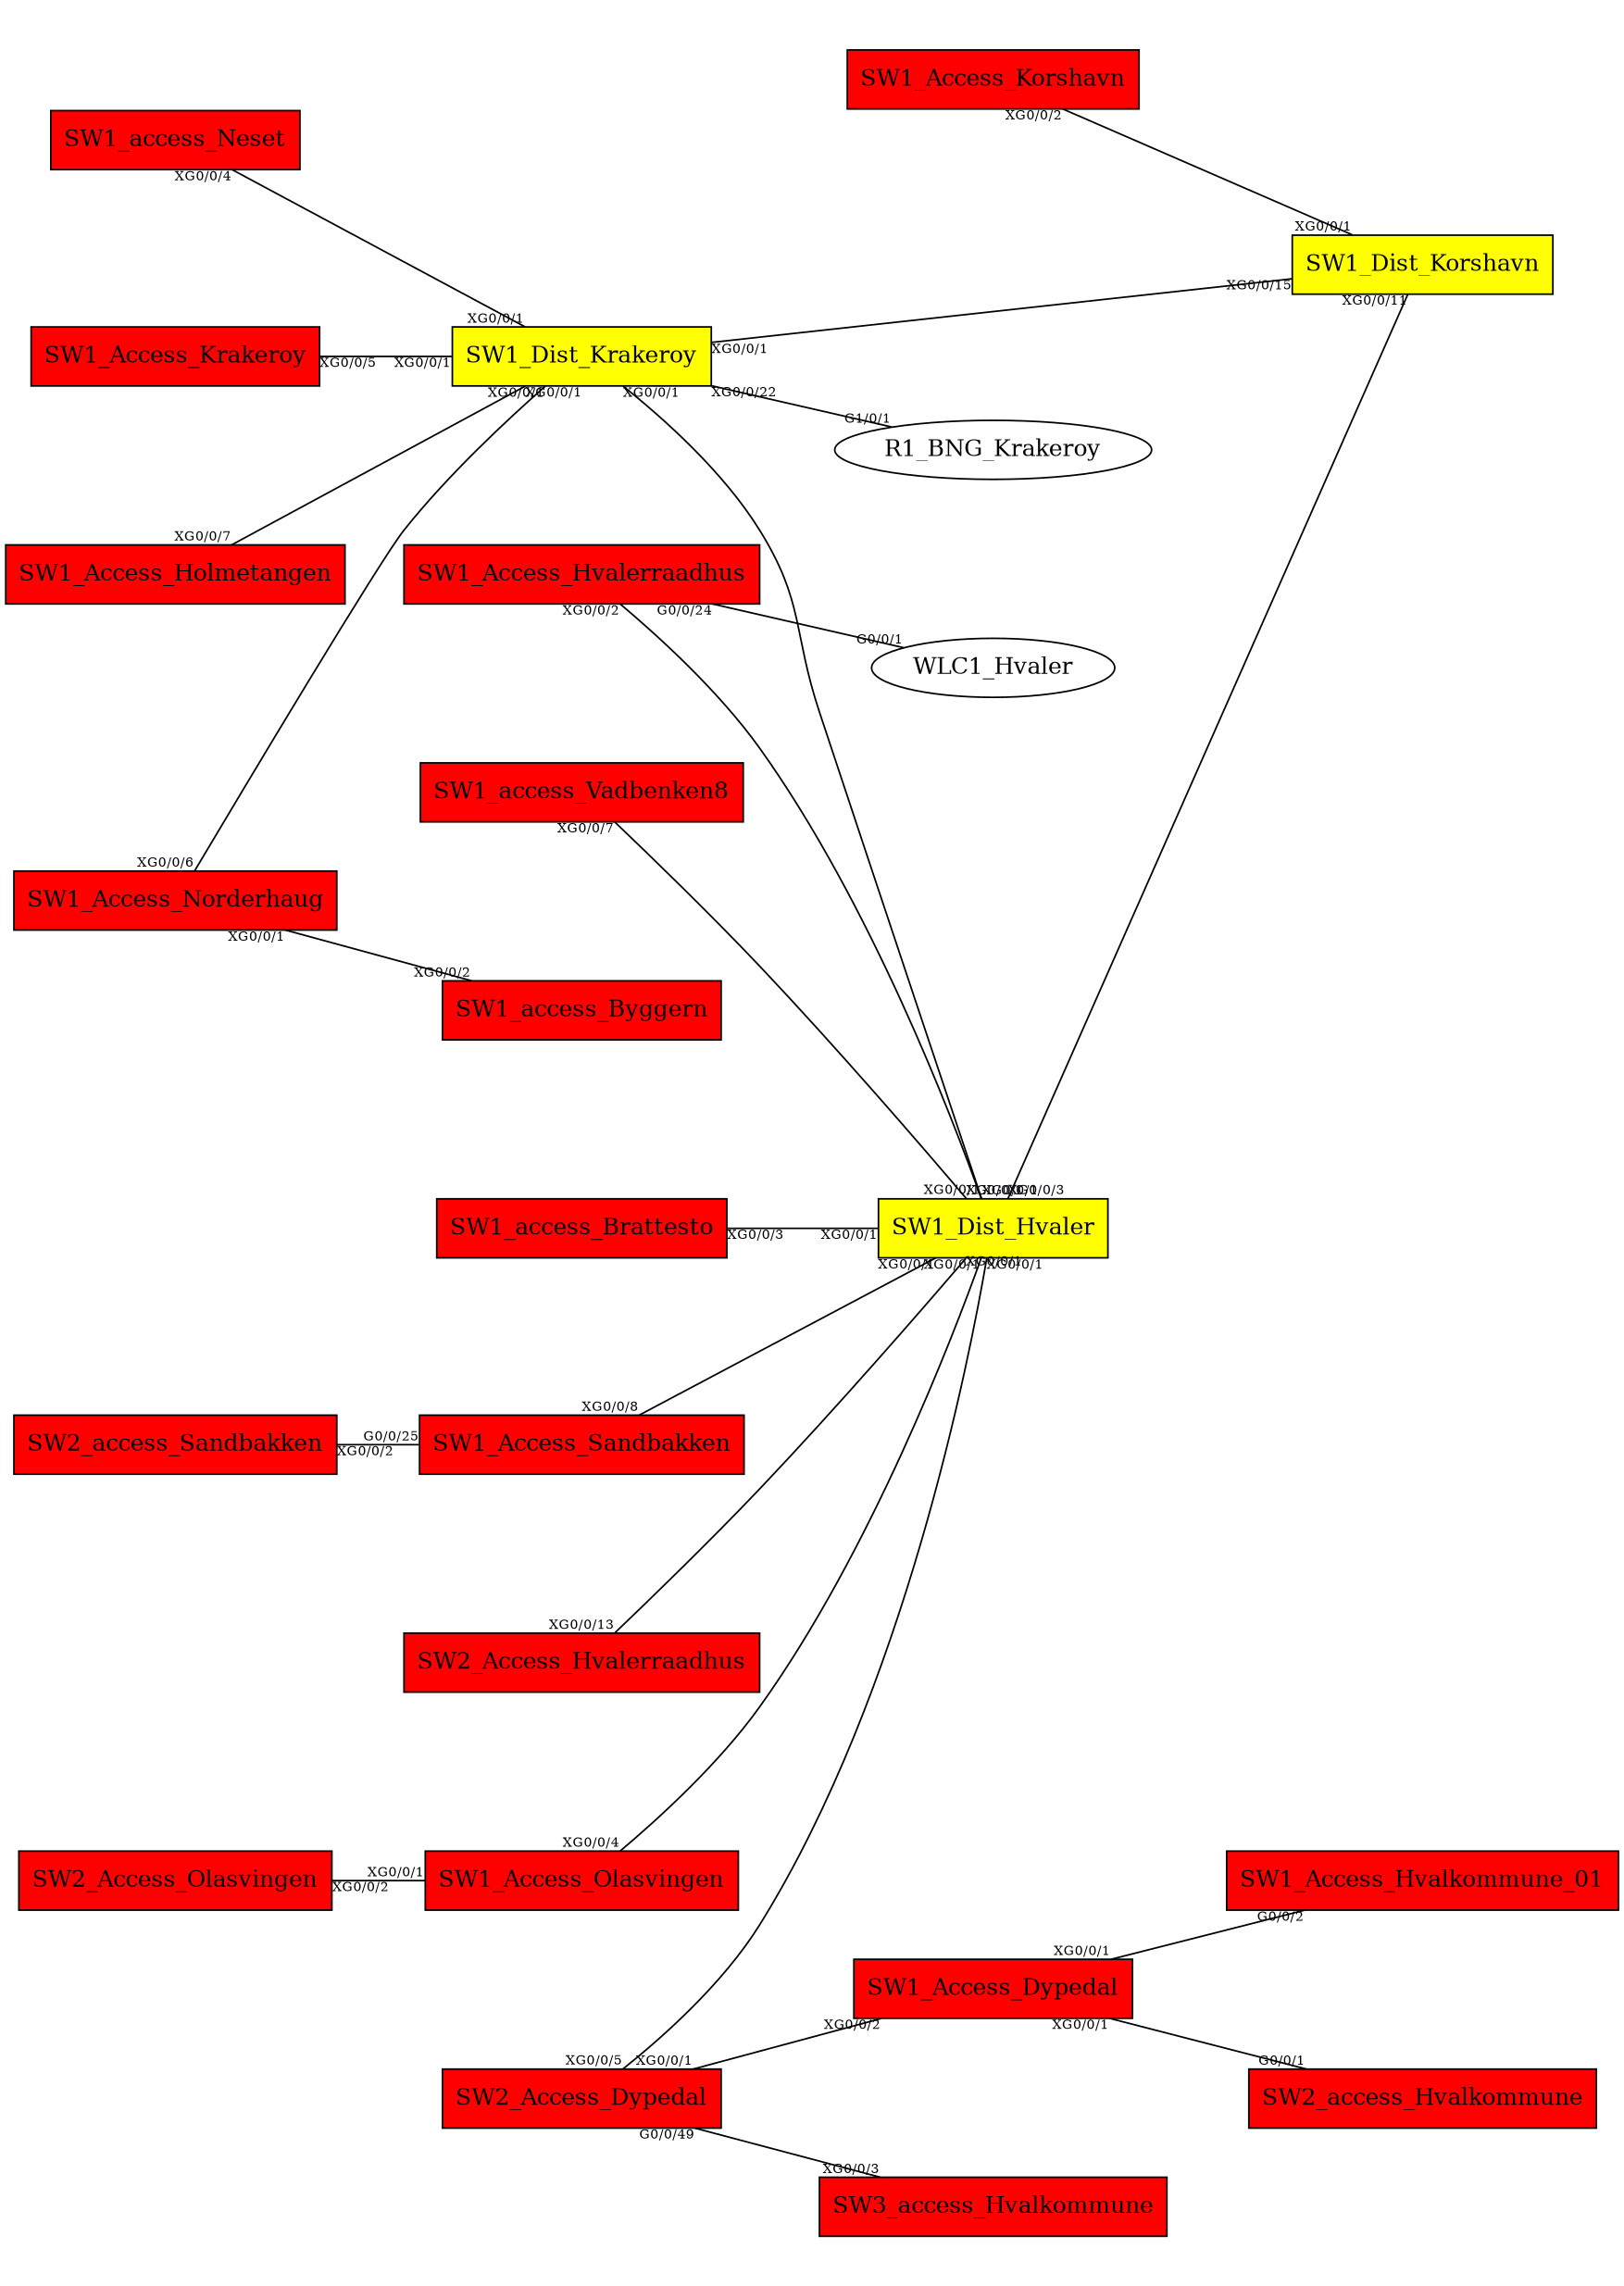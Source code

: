 strict graph {
rankdir=LR;

ratio="fill";
size="11.7,16.5!";
margin=0;

SW1_Access_Hvalerraadhus [shape=box, style=filled, fillcolor=red];
SW1_access_Vadbenken8 [shape=box, style=filled, fillcolor=red];
SW2_access_Sandbakken [shape=box, style=filled, fillcolor=red];
SW1_Access_Sandbakken [shape=box, style=filled, fillcolor=red];
SW1_access_Neset [shape=box, style=filled, fillcolor=red];
SW1_Access_Krakeroy [shape=box, style=filled, fillcolor=red];
SW1_access_Brattesto [shape=box, style=filled, fillcolor=red];
SW2_Access_Dypedal [shape=box, style=filled, fillcolor=red];
SW2_Access_Olasvingen [shape=box, style=filled, fillcolor=red];
SW1_Access_Norderhaug [shape=box, style=filled, fillcolor=red];
SW1_Access_Olasvingen [shape=box, style=filled, fillcolor=red];
SW1_Access_Holmetangen [shape=box, style=filled, fillcolor=red];
SW1_access_Byggern [shape=box, style=filled, fillcolor=red];
SW1_Access_Korshavn [shape=box, style=filled, fillcolor=red];
SW1_Access_Dypedal [shape=box, style=filled, fillcolor=red];
SW1_Access_Hvalkommune_01 [shape=box, style=filled, fillcolor=red];
SW2_access_Hvalkommune [shape=box, style=filled, fillcolor=red];
SW2_Access_Hvalerraadhus [shape=box, style=filled, fillcolor=red];
SW3_access_Hvalkommune [shape=box, style=filled, fillcolor=red];
SW1_Dist_Krakeroy [shape=box, style=filled, fillcolor=yellow];
SW1_Dist_Hvaler [shape=box, style=filled, fillcolor=yellow];
SW1_Dist_Korshavn [shape=box, style=filled, fillcolor=yellow];
SW1_Access_Hvalerraadhus -- WLC1_Hvaler [fontsize=8, taillabel="G0/0/24" ,headlabel="G0/0/1"];
SW1_Access_Hvalerraadhus -- SW1_Dist_Hvaler [fontsize=8, taillabel="XG0/0/1" ,headlabel="XG0/0/2"];
SW1_access_Vadbenken8 -- SW1_Dist_Hvaler [fontsize=8, taillabel="XG0/0/1" ,headlabel="XG0/0/7"];
SW2_access_Sandbakken -- SW1_Access_Sandbakken [fontsize=8, taillabel="G0/0/25" ,headlabel="XG0/0/2"];
SW1_Access_Sandbakken -- SW1_Dist_Hvaler [fontsize=8, taillabel="XG0/0/1" ,headlabel="XG0/0/8"];
SW1_Access_Sandbakken -- SW2_access_Sandbakken [fontsize=8, taillabel="XG0/0/2" ,headlabel="G0/0/25"];
SW1_access_Neset -- SW1_Dist_Krakeroy [fontsize=8, taillabel="XG0/0/1" ,headlabel="XG0/0/4"];
SW1_Access_Krakeroy -- SW1_Dist_Krakeroy [fontsize=8, taillabel="XG0/0/1" ,headlabel="XG0/0/5"];
SW1_access_Brattesto -- SW1_Dist_Hvaler [fontsize=8, taillabel="XG0/0/1" ,headlabel="XG0/0/3"];
SW2_Access_Dypedal -- SW1_Dist_Hvaler [fontsize=8, taillabel="XG0/0/1" ,headlabel="XG0/0/5"];
SW2_Access_Dypedal -- SW1_Access_Dypedal [fontsize=8, taillabel="XG0/0/2" ,headlabel="XG0/0/1"];
SW2_Access_Dypedal -- SW3_access_Hvalkommune [fontsize=8, taillabel="XG0/0/3" ,headlabel="G0/0/49"];
SW2_Access_Olasvingen -- SW1_Access_Olasvingen [fontsize=8, taillabel="XG0/0/1" ,headlabel="XG0/0/2"];
SW1_Access_Norderhaug -- SW1_Dist_Krakeroy [fontsize=8, taillabel="XG0/0/1" ,headlabel="XG0/0/6"];
SW1_Access_Norderhaug -- SW1_access_Byggern [fontsize=8, taillabel="XG0/0/2" ,headlabel="XG0/0/1"];
SW1_Access_Olasvingen -- SW1_Dist_Hvaler [fontsize=8, taillabel="XG0/0/1" ,headlabel="XG0/0/4"];
SW1_Access_Olasvingen -- SW2_Access_Olasvingen [fontsize=8, taillabel="XG0/0/2" ,headlabel="XG0/0/1"];
SW1_Access_Holmetangen -- SW1_Dist_Krakeroy [fontsize=8, taillabel="XG0/0/1" ,headlabel="XG0/0/7"];
SW1_access_Byggern -- SW1_Access_Norderhaug [fontsize=8, taillabel="XG0/0/1" ,headlabel="XG0/0/2"];
SW1_Access_Korshavn -- SW1_Dist_Korshavn [fontsize=8, taillabel="XG0/0/1" ,headlabel="XG0/0/2"];
SW1_Access_Dypedal -- SW2_access_Hvalkommune [fontsize=8, taillabel="G0/0/1" ,headlabel="XG0/0/1"];
SW1_Access_Dypedal -- SW1_Access_Hvalkommune_01 [fontsize=8, taillabel="G0/0/2" ,headlabel="XG0/0/1"];
SW1_Access_Dypedal -- SW2_Access_Dypedal [fontsize=8, taillabel="XG0/0/1" ,headlabel="XG0/0/2"];
SW1_Access_Hvalkommune_01 -- SW1_Access_Dypedal [fontsize=8, taillabel="XG0/0/1" ,headlabel="G0/0/2"];
SW2_access_Hvalkommune -- SW1_Access_Dypedal [fontsize=8, taillabel="XG0/0/1" ,headlabel="G0/0/1"];
SW2_Access_Hvalerraadhus -- SW1_Dist_Hvaler [fontsize=8, taillabel="XG0/0/1" ,headlabel="XG0/0/13"];
SW3_access_Hvalkommune -- SW2_Access_Dypedal [fontsize=8, taillabel="G0/0/49" ,headlabel="XG0/0/3"];
SW1_Dist_Krakeroy -- SW1_Dist_Hvaler [fontsize=8, taillabel="XG0/0/1" ,headlabel="XG0/0/1"];
SW1_Dist_Krakeroy -- SW1_access_Neset [fontsize=8, taillabel="XG0/0/4" ,headlabel="XG0/0/1"];
SW1_Dist_Krakeroy -- SW1_Access_Krakeroy [fontsize=8, taillabel="XG0/0/5" ,headlabel="XG0/0/1"];
SW1_Dist_Krakeroy -- SW1_Access_Norderhaug [fontsize=8, taillabel="XG0/0/6" ,headlabel="XG0/0/1"];
SW1_Dist_Krakeroy -- SW1_Access_Holmetangen [fontsize=8, taillabel="XG0/0/7" ,headlabel="XG0/0/1"];
SW1_Dist_Krakeroy -- SW1_Dist_Korshavn [fontsize=8, taillabel="XG0/0/15" ,headlabel="XG0/0/1"];
SW1_Dist_Krakeroy -- R1_BNG_Krakeroy [fontsize=8, taillabel="XG0/0/21" ,headlabel="G1/0/0"];
SW1_Dist_Krakeroy -- R1_BNG_Krakeroy [fontsize=8, taillabel="XG0/0/22" ,headlabel="G1/0/1"];
SW1_Dist_Hvaler -- SW1_Dist_Krakeroy [fontsize=8, taillabel="XG0/0/1" ,headlabel="XG0/0/1"];
SW1_Dist_Hvaler -- SW1_Access_Hvalerraadhus [fontsize=8, taillabel="XG0/0/2" ,headlabel="XG0/0/1"];
SW1_Dist_Hvaler -- SW1_access_Brattesto [fontsize=8, taillabel="XG0/0/3" ,headlabel="XG0/0/1"];
SW1_Dist_Hvaler -- SW1_Access_Olasvingen [fontsize=8, taillabel="XG0/0/4" ,headlabel="XG0/0/1"];
SW1_Dist_Hvaler -- SW2_Access_Dypedal [fontsize=8, taillabel="XG0/0/5" ,headlabel="XG0/0/1"];
SW1_Dist_Hvaler -- SW1_access_Vadbenken8 [fontsize=8, taillabel="XG0/0/7" ,headlabel="XG0/0/1"];
SW1_Dist_Hvaler -- SW1_Access_Sandbakken [fontsize=8, taillabel="XG0/0/8" ,headlabel="XG0/0/1"];
SW1_Dist_Hvaler -- SW1_Dist_Korshavn [fontsize=8, taillabel="XG0/0/11" ,headlabel="XG0/0/3"];
SW1_Dist_Hvaler -- SW2_Access_Hvalerraadhus [fontsize=8, taillabel="XG0/0/13" ,headlabel="XG0/0/1"];
SW1_Dist_Korshavn -- SW1_Dist_Krakeroy [fontsize=8, taillabel="XG0/0/1" ,headlabel="XG0/0/15"];
SW1_Dist_Korshavn -- SW1_Access_Korshavn [fontsize=8, taillabel="XG0/0/2" ,headlabel="XG0/0/1"];
SW1_Dist_Korshavn -- SW1_Dist_Hvaler [fontsize=8, taillabel="XG0/0/3" ,headlabel="XG0/0/11"];
}
